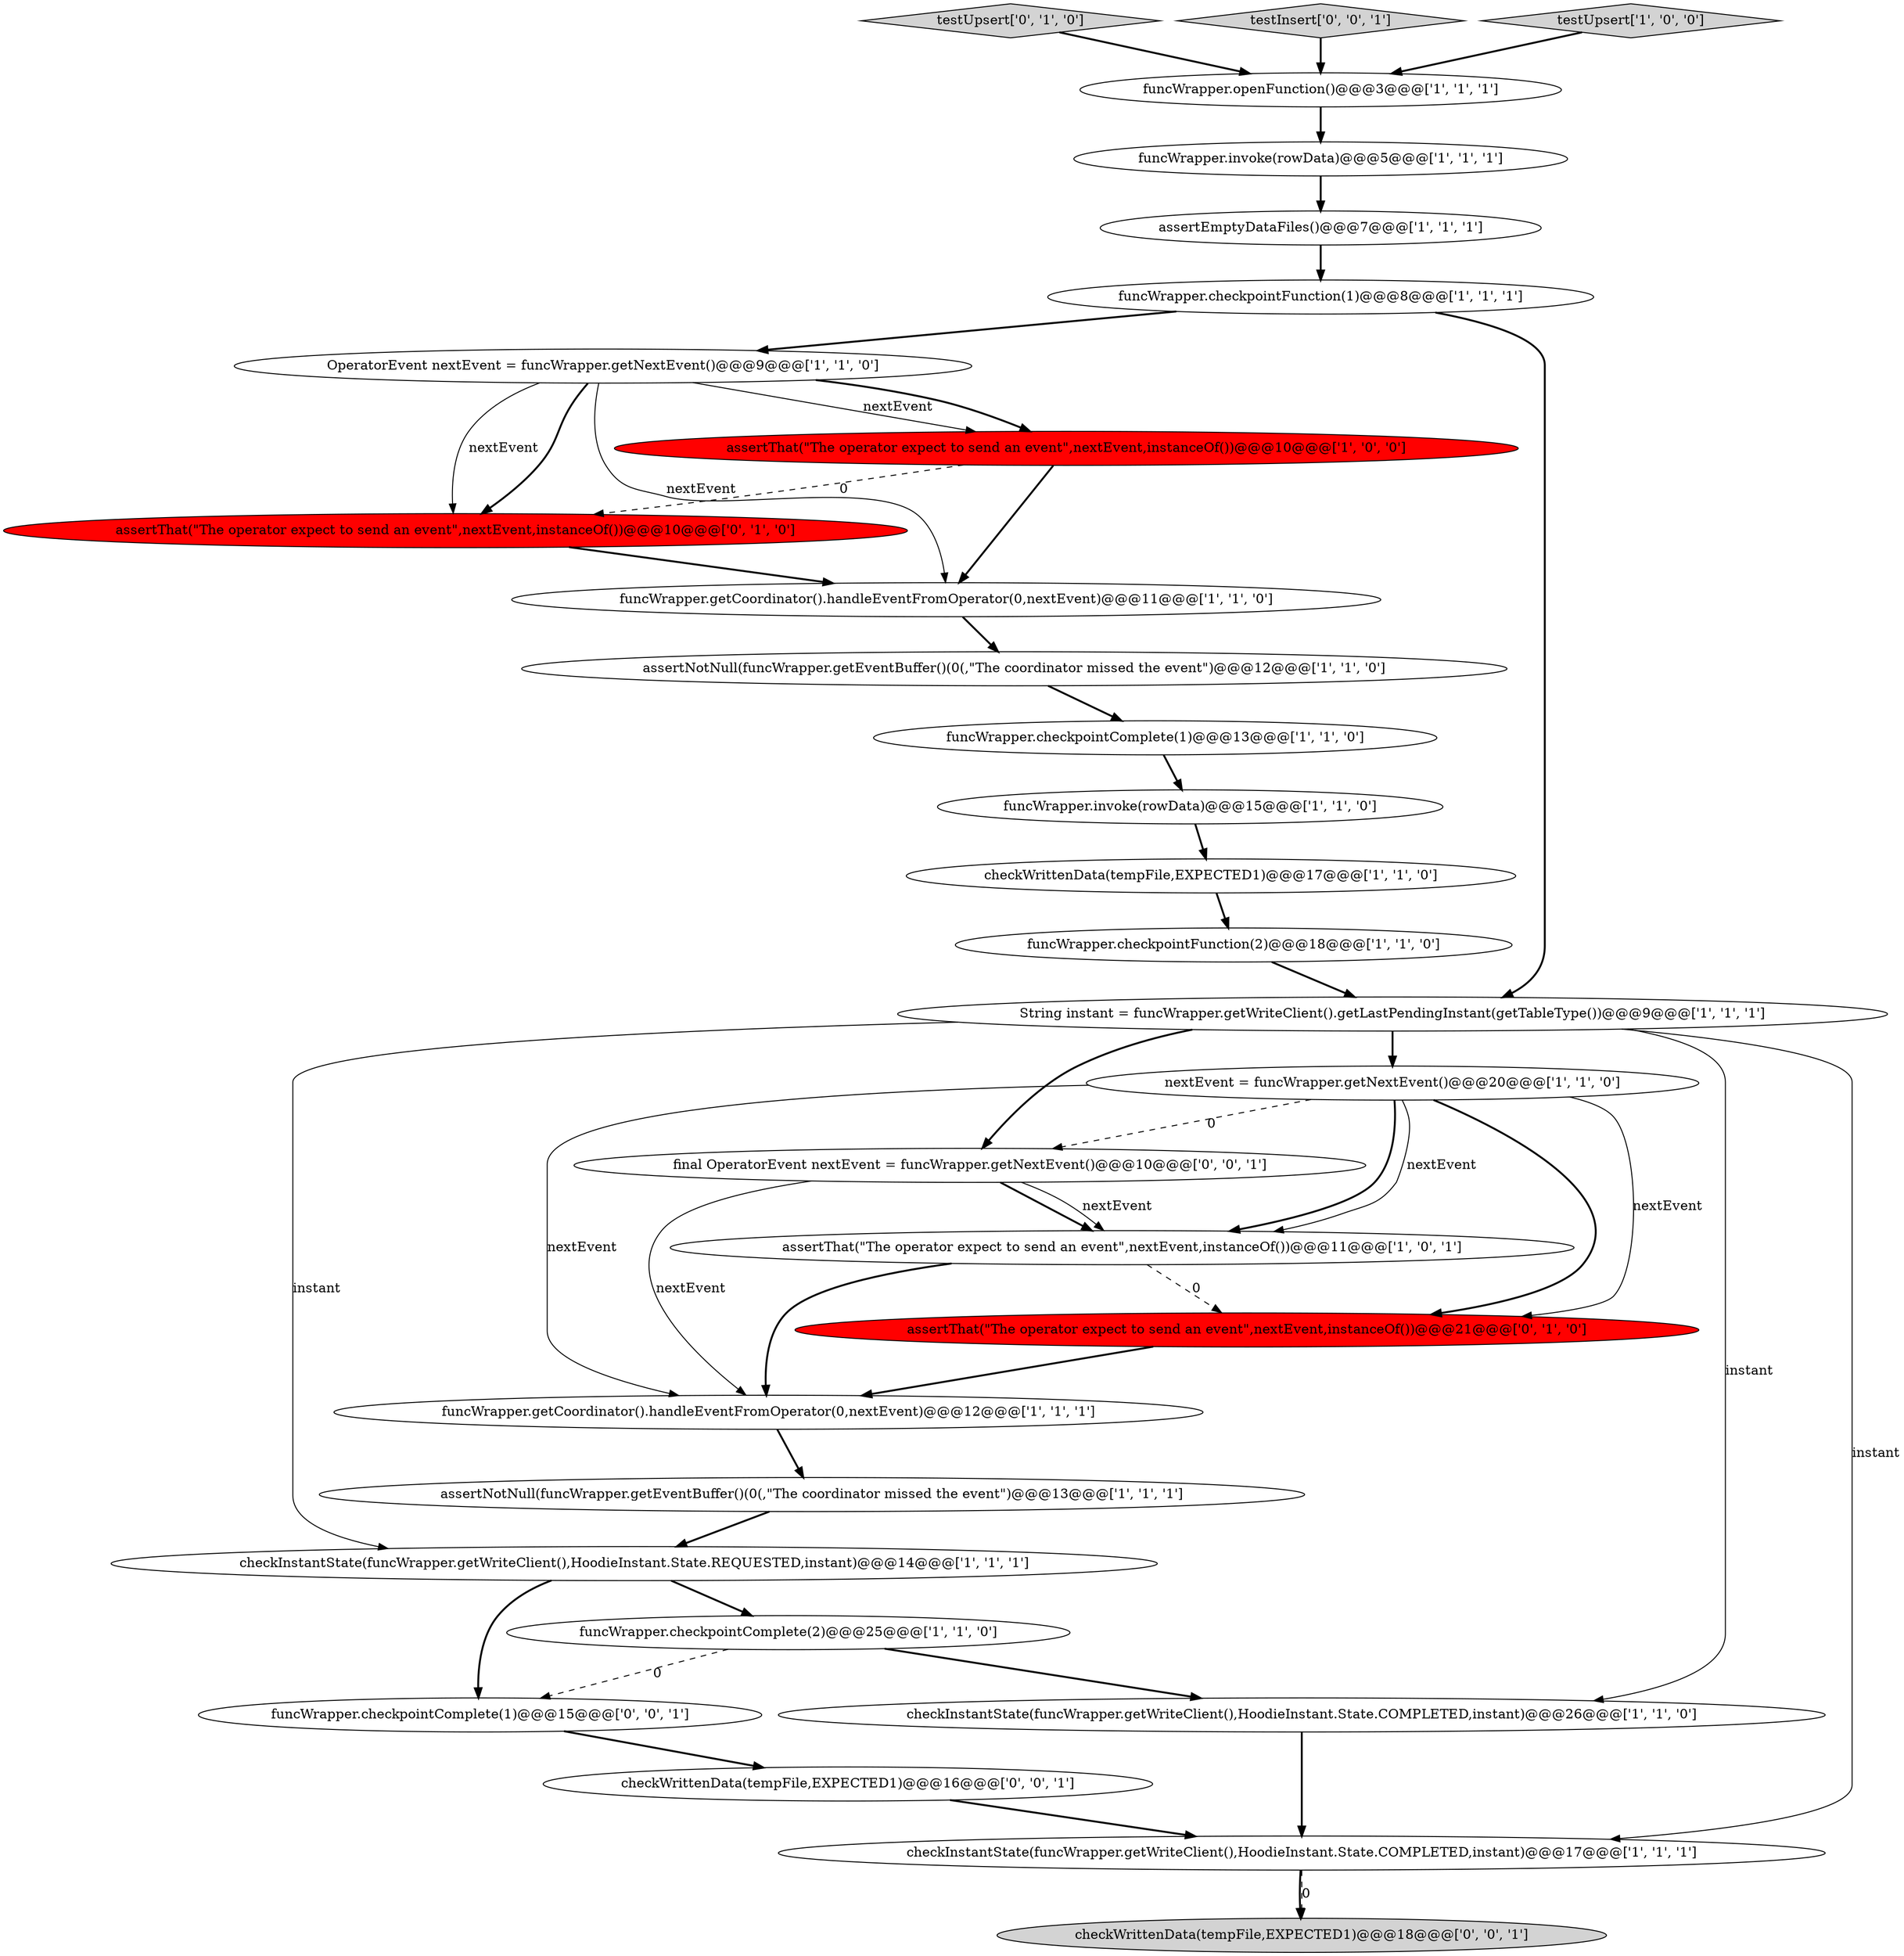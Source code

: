 digraph {
15 [style = filled, label = "funcWrapper.invoke(rowData)@@@5@@@['1', '1', '1']", fillcolor = white, shape = ellipse image = "AAA0AAABBB1BBB"];
4 [style = filled, label = "funcWrapper.openFunction()@@@3@@@['1', '1', '1']", fillcolor = white, shape = ellipse image = "AAA0AAABBB1BBB"];
20 [style = filled, label = "assertNotNull(funcWrapper.getEventBuffer()(0(,\"The coordinator missed the event\")@@@12@@@['1', '1', '0']", fillcolor = white, shape = ellipse image = "AAA0AAABBB1BBB"];
25 [style = filled, label = "checkWrittenData(tempFile,EXPECTED1)@@@16@@@['0', '0', '1']", fillcolor = white, shape = ellipse image = "AAA0AAABBB3BBB"];
0 [style = filled, label = "assertThat(\"The operator expect to send an event\",nextEvent,instanceOf())@@@11@@@['1', '0', '1']", fillcolor = white, shape = ellipse image = "AAA0AAABBB1BBB"];
10 [style = filled, label = "funcWrapper.invoke(rowData)@@@15@@@['1', '1', '0']", fillcolor = white, shape = ellipse image = "AAA0AAABBB1BBB"];
16 [style = filled, label = "funcWrapper.checkpointFunction(2)@@@18@@@['1', '1', '0']", fillcolor = white, shape = ellipse image = "AAA0AAABBB1BBB"];
29 [style = filled, label = "final OperatorEvent nextEvent = funcWrapper.getNextEvent()@@@10@@@['0', '0', '1']", fillcolor = white, shape = ellipse image = "AAA0AAABBB3BBB"];
3 [style = filled, label = "checkInstantState(funcWrapper.getWriteClient(),HoodieInstant.State.REQUESTED,instant)@@@14@@@['1', '1', '1']", fillcolor = white, shape = ellipse image = "AAA0AAABBB1BBB"];
9 [style = filled, label = "funcWrapper.getCoordinator().handleEventFromOperator(0,nextEvent)@@@11@@@['1', '1', '0']", fillcolor = white, shape = ellipse image = "AAA0AAABBB1BBB"];
7 [style = filled, label = "assertEmptyDataFiles()@@@7@@@['1', '1', '1']", fillcolor = white, shape = ellipse image = "AAA0AAABBB1BBB"];
11 [style = filled, label = "checkInstantState(funcWrapper.getWriteClient(),HoodieInstant.State.COMPLETED,instant)@@@26@@@['1', '1', '0']", fillcolor = white, shape = ellipse image = "AAA0AAABBB1BBB"];
19 [style = filled, label = "String instant = funcWrapper.getWriteClient().getLastPendingInstant(getTableType())@@@9@@@['1', '1', '1']", fillcolor = white, shape = ellipse image = "AAA0AAABBB1BBB"];
18 [style = filled, label = "funcWrapper.checkpointComplete(1)@@@13@@@['1', '1', '0']", fillcolor = white, shape = ellipse image = "AAA0AAABBB1BBB"];
21 [style = filled, label = "funcWrapper.getCoordinator().handleEventFromOperator(0,nextEvent)@@@12@@@['1', '1', '1']", fillcolor = white, shape = ellipse image = "AAA0AAABBB1BBB"];
1 [style = filled, label = "funcWrapper.checkpointFunction(1)@@@8@@@['1', '1', '1']", fillcolor = white, shape = ellipse image = "AAA0AAABBB1BBB"];
12 [style = filled, label = "checkInstantState(funcWrapper.getWriteClient(),HoodieInstant.State.COMPLETED,instant)@@@17@@@['1', '1', '1']", fillcolor = white, shape = ellipse image = "AAA0AAABBB1BBB"];
26 [style = filled, label = "checkWrittenData(tempFile,EXPECTED1)@@@18@@@['0', '0', '1']", fillcolor = lightgray, shape = ellipse image = "AAA0AAABBB3BBB"];
28 [style = filled, label = "funcWrapper.checkpointComplete(1)@@@15@@@['0', '0', '1']", fillcolor = white, shape = ellipse image = "AAA0AAABBB3BBB"];
17 [style = filled, label = "OperatorEvent nextEvent = funcWrapper.getNextEvent()@@@9@@@['1', '1', '0']", fillcolor = white, shape = ellipse image = "AAA0AAABBB1BBB"];
22 [style = filled, label = "testUpsert['0', '1', '0']", fillcolor = lightgray, shape = diamond image = "AAA0AAABBB2BBB"];
13 [style = filled, label = "assertThat(\"The operator expect to send an event\",nextEvent,instanceOf())@@@10@@@['1', '0', '0']", fillcolor = red, shape = ellipse image = "AAA1AAABBB1BBB"];
27 [style = filled, label = "testInsert['0', '0', '1']", fillcolor = lightgray, shape = diamond image = "AAA0AAABBB3BBB"];
14 [style = filled, label = "checkWrittenData(tempFile,EXPECTED1)@@@17@@@['1', '1', '0']", fillcolor = white, shape = ellipse image = "AAA0AAABBB1BBB"];
23 [style = filled, label = "assertThat(\"The operator expect to send an event\",nextEvent,instanceOf())@@@10@@@['0', '1', '0']", fillcolor = red, shape = ellipse image = "AAA1AAABBB2BBB"];
6 [style = filled, label = "nextEvent = funcWrapper.getNextEvent()@@@20@@@['1', '1', '0']", fillcolor = white, shape = ellipse image = "AAA0AAABBB1BBB"];
2 [style = filled, label = "assertNotNull(funcWrapper.getEventBuffer()(0(,\"The coordinator missed the event\")@@@13@@@['1', '1', '1']", fillcolor = white, shape = ellipse image = "AAA0AAABBB1BBB"];
5 [style = filled, label = "funcWrapper.checkpointComplete(2)@@@25@@@['1', '1', '0']", fillcolor = white, shape = ellipse image = "AAA0AAABBB1BBB"];
24 [style = filled, label = "assertThat(\"The operator expect to send an event\",nextEvent,instanceOf())@@@21@@@['0', '1', '0']", fillcolor = red, shape = ellipse image = "AAA1AAABBB2BBB"];
8 [style = filled, label = "testUpsert['1', '0', '0']", fillcolor = lightgray, shape = diamond image = "AAA0AAABBB1BBB"];
14->16 [style = bold, label=""];
6->24 [style = solid, label="nextEvent"];
7->1 [style = bold, label=""];
15->7 [style = bold, label=""];
10->14 [style = bold, label=""];
19->29 [style = bold, label=""];
2->3 [style = bold, label=""];
4->15 [style = bold, label=""];
29->0 [style = bold, label=""];
17->9 [style = solid, label="nextEvent"];
9->20 [style = bold, label=""];
11->12 [style = bold, label=""];
6->0 [style = bold, label=""];
0->21 [style = bold, label=""];
6->24 [style = bold, label=""];
12->26 [style = bold, label=""];
16->19 [style = bold, label=""];
19->6 [style = bold, label=""];
19->11 [style = solid, label="instant"];
17->23 [style = solid, label="nextEvent"];
13->23 [style = dashed, label="0"];
17->23 [style = bold, label=""];
17->13 [style = solid, label="nextEvent"];
19->12 [style = solid, label="instant"];
1->17 [style = bold, label=""];
21->2 [style = bold, label=""];
22->4 [style = bold, label=""];
12->26 [style = dashed, label="0"];
20->18 [style = bold, label=""];
27->4 [style = bold, label=""];
3->28 [style = bold, label=""];
3->5 [style = bold, label=""];
6->29 [style = dashed, label="0"];
5->28 [style = dashed, label="0"];
18->10 [style = bold, label=""];
24->21 [style = bold, label=""];
25->12 [style = bold, label=""];
6->21 [style = solid, label="nextEvent"];
19->3 [style = solid, label="instant"];
6->0 [style = solid, label="nextEvent"];
28->25 [style = bold, label=""];
0->24 [style = dashed, label="0"];
29->21 [style = solid, label="nextEvent"];
17->13 [style = bold, label=""];
5->11 [style = bold, label=""];
13->9 [style = bold, label=""];
8->4 [style = bold, label=""];
29->0 [style = solid, label="nextEvent"];
1->19 [style = bold, label=""];
23->9 [style = bold, label=""];
}
